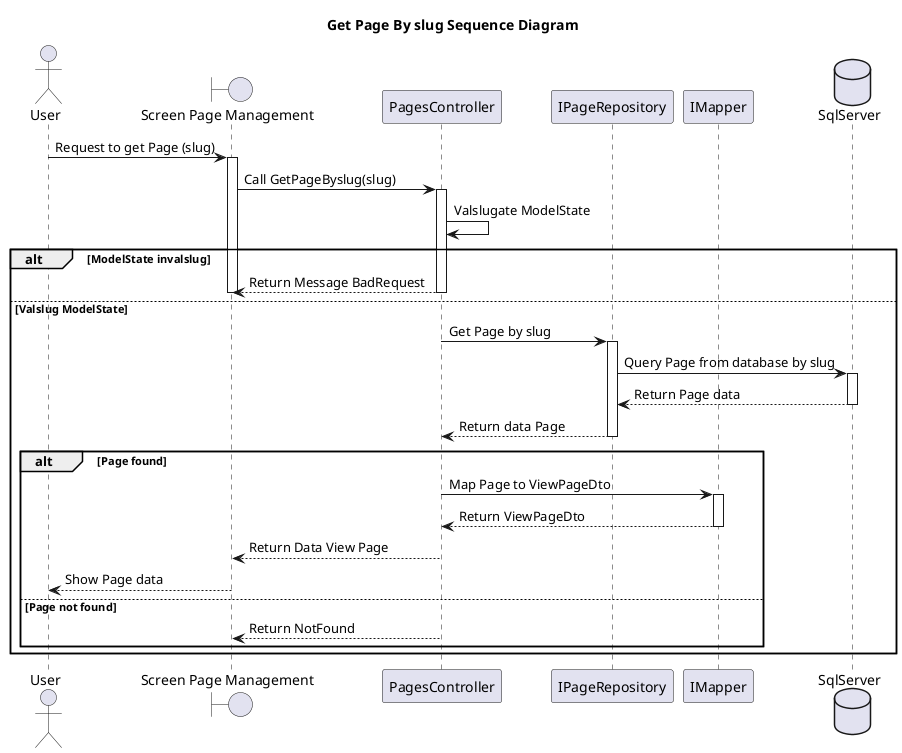 @startuml
skinparam classAttributeIconSize 0
Title Get Page By slug Sequence Diagram

actor "User" as U
boundary "Screen Page Management " as PPage
participant "PagesController" as PagesController
participant "IPageRepository" as IPageRepo
participant "IMapper" as Mapper
database "SqlServer" as DbContext

U -> PPage : Request to get Page (slug)
activate PPage

PPage -> PagesController : Call GetPageByslug(slug)
activate PagesController

PagesController -> PagesController : Valslugate ModelState
alt ModelState invalslug
    PagesController --> PPage : Return Message BadRequest
    deactivate PPage
    deactivate PagesController
else Valslug ModelState
    PagesController -> IPageRepo : Get Page by slug
    activate IPageRepo
    IPageRepo -> DbContext : Query Page from database by slug
    activate DbContext
    DbContext --> IPageRepo : Return Page data
    deactivate DbContext
    IPageRepo --> PagesController : Return data Page
    deactivate IPageRepo

    alt Page found
        PagesController -> Mapper : Map Page to ViewPageDto
        activate Mapper
        Mapper --> PagesController : Return ViewPageDto
        deactivate Mapper
        PagesController --> PPage : Return Data View Page
        deactivate PagesController
        PPage --> U : Show Page data
        deactivate PPage
    else Page not found
        PagesController --> PPage : Return NotFound
        deactivate PPage
        deactivate PagesController
    end
end

@enduml
